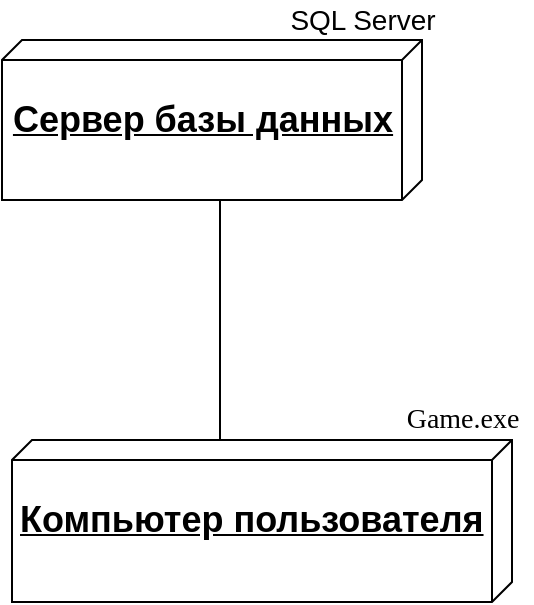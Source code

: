 <mxfile version="12.6.5" type="device"><diagram id="KXKAoASGVrqH1SFTQaWM" name="Page-1"><mxGraphModel dx="1086" dy="806" grid="0" gridSize="10" guides="1" tooltips="1" connect="1" arrows="1" fold="1" page="1" pageScale="1" pageWidth="827" pageHeight="1169" math="0" shadow="0"><root><mxCell id="0"/><mxCell id="1" parent="0"/><mxCell id="4uymyR-MnteMWtKQyuul-2" value="&lt;h2&gt;Сервер базы данных&lt;/h2&gt;" style="verticalAlign=top;align=center;spacingTop=8;spacingLeft=2;spacingRight=12;shape=cube;size=10;direction=south;fontStyle=4;html=1;" parent="1" vertex="1"><mxGeometry x="35" y="160" width="210" height="80" as="geometry"/></mxCell><mxCell id="4uymyR-MnteMWtKQyuul-4" value="&lt;h2&gt;Компьютер пользователя&lt;/h2&gt;" style="verticalAlign=top;align=left;spacingTop=8;spacingLeft=2;spacingRight=12;shape=cube;size=10;direction=south;fontStyle=4;html=1;" parent="1" vertex="1"><mxGeometry x="40" y="360" width="250" height="81" as="geometry"/></mxCell><mxCell id="4uymyR-MnteMWtKQyuul-5" value="&lt;font style=&quot;font-size: 14px&quot;&gt;SQL Server&lt;/font&gt;" style="text;html=1;align=center;verticalAlign=middle;resizable=0;points=[];autosize=1;strokeColor=none;fillColor=none;" parent="1" vertex="1"><mxGeometry x="170" y="140" width="90" height="20" as="geometry"/></mxCell><mxCell id="4uymyR-MnteMWtKQyuul-8" value="&lt;font style=&quot;font-size: 14px&quot;&gt;Game.exe&lt;br&gt;&lt;/font&gt;" style="text;html=1;align=center;verticalAlign=middle;resizable=0;points=[];autosize=1;strokeColor=none;fillColor=none;fontFamily=Times New Roman;" parent="1" vertex="1"><mxGeometry x="230" y="340" width="70" height="20" as="geometry"/></mxCell><mxCell id="4uymyR-MnteMWtKQyuul-10" value="" style="line;strokeWidth=1;fillColor=none;align=left;verticalAlign=middle;spacingTop=-1;spacingLeft=3;spacingRight=3;rotatable=0;labelPosition=right;points=[];portConstraint=eastwest;fontFamily=Times New Roman;direction=south;" parent="1" vertex="1"><mxGeometry x="140" y="240" width="8" height="120" as="geometry"/></mxCell></root></mxGraphModel></diagram></mxfile>